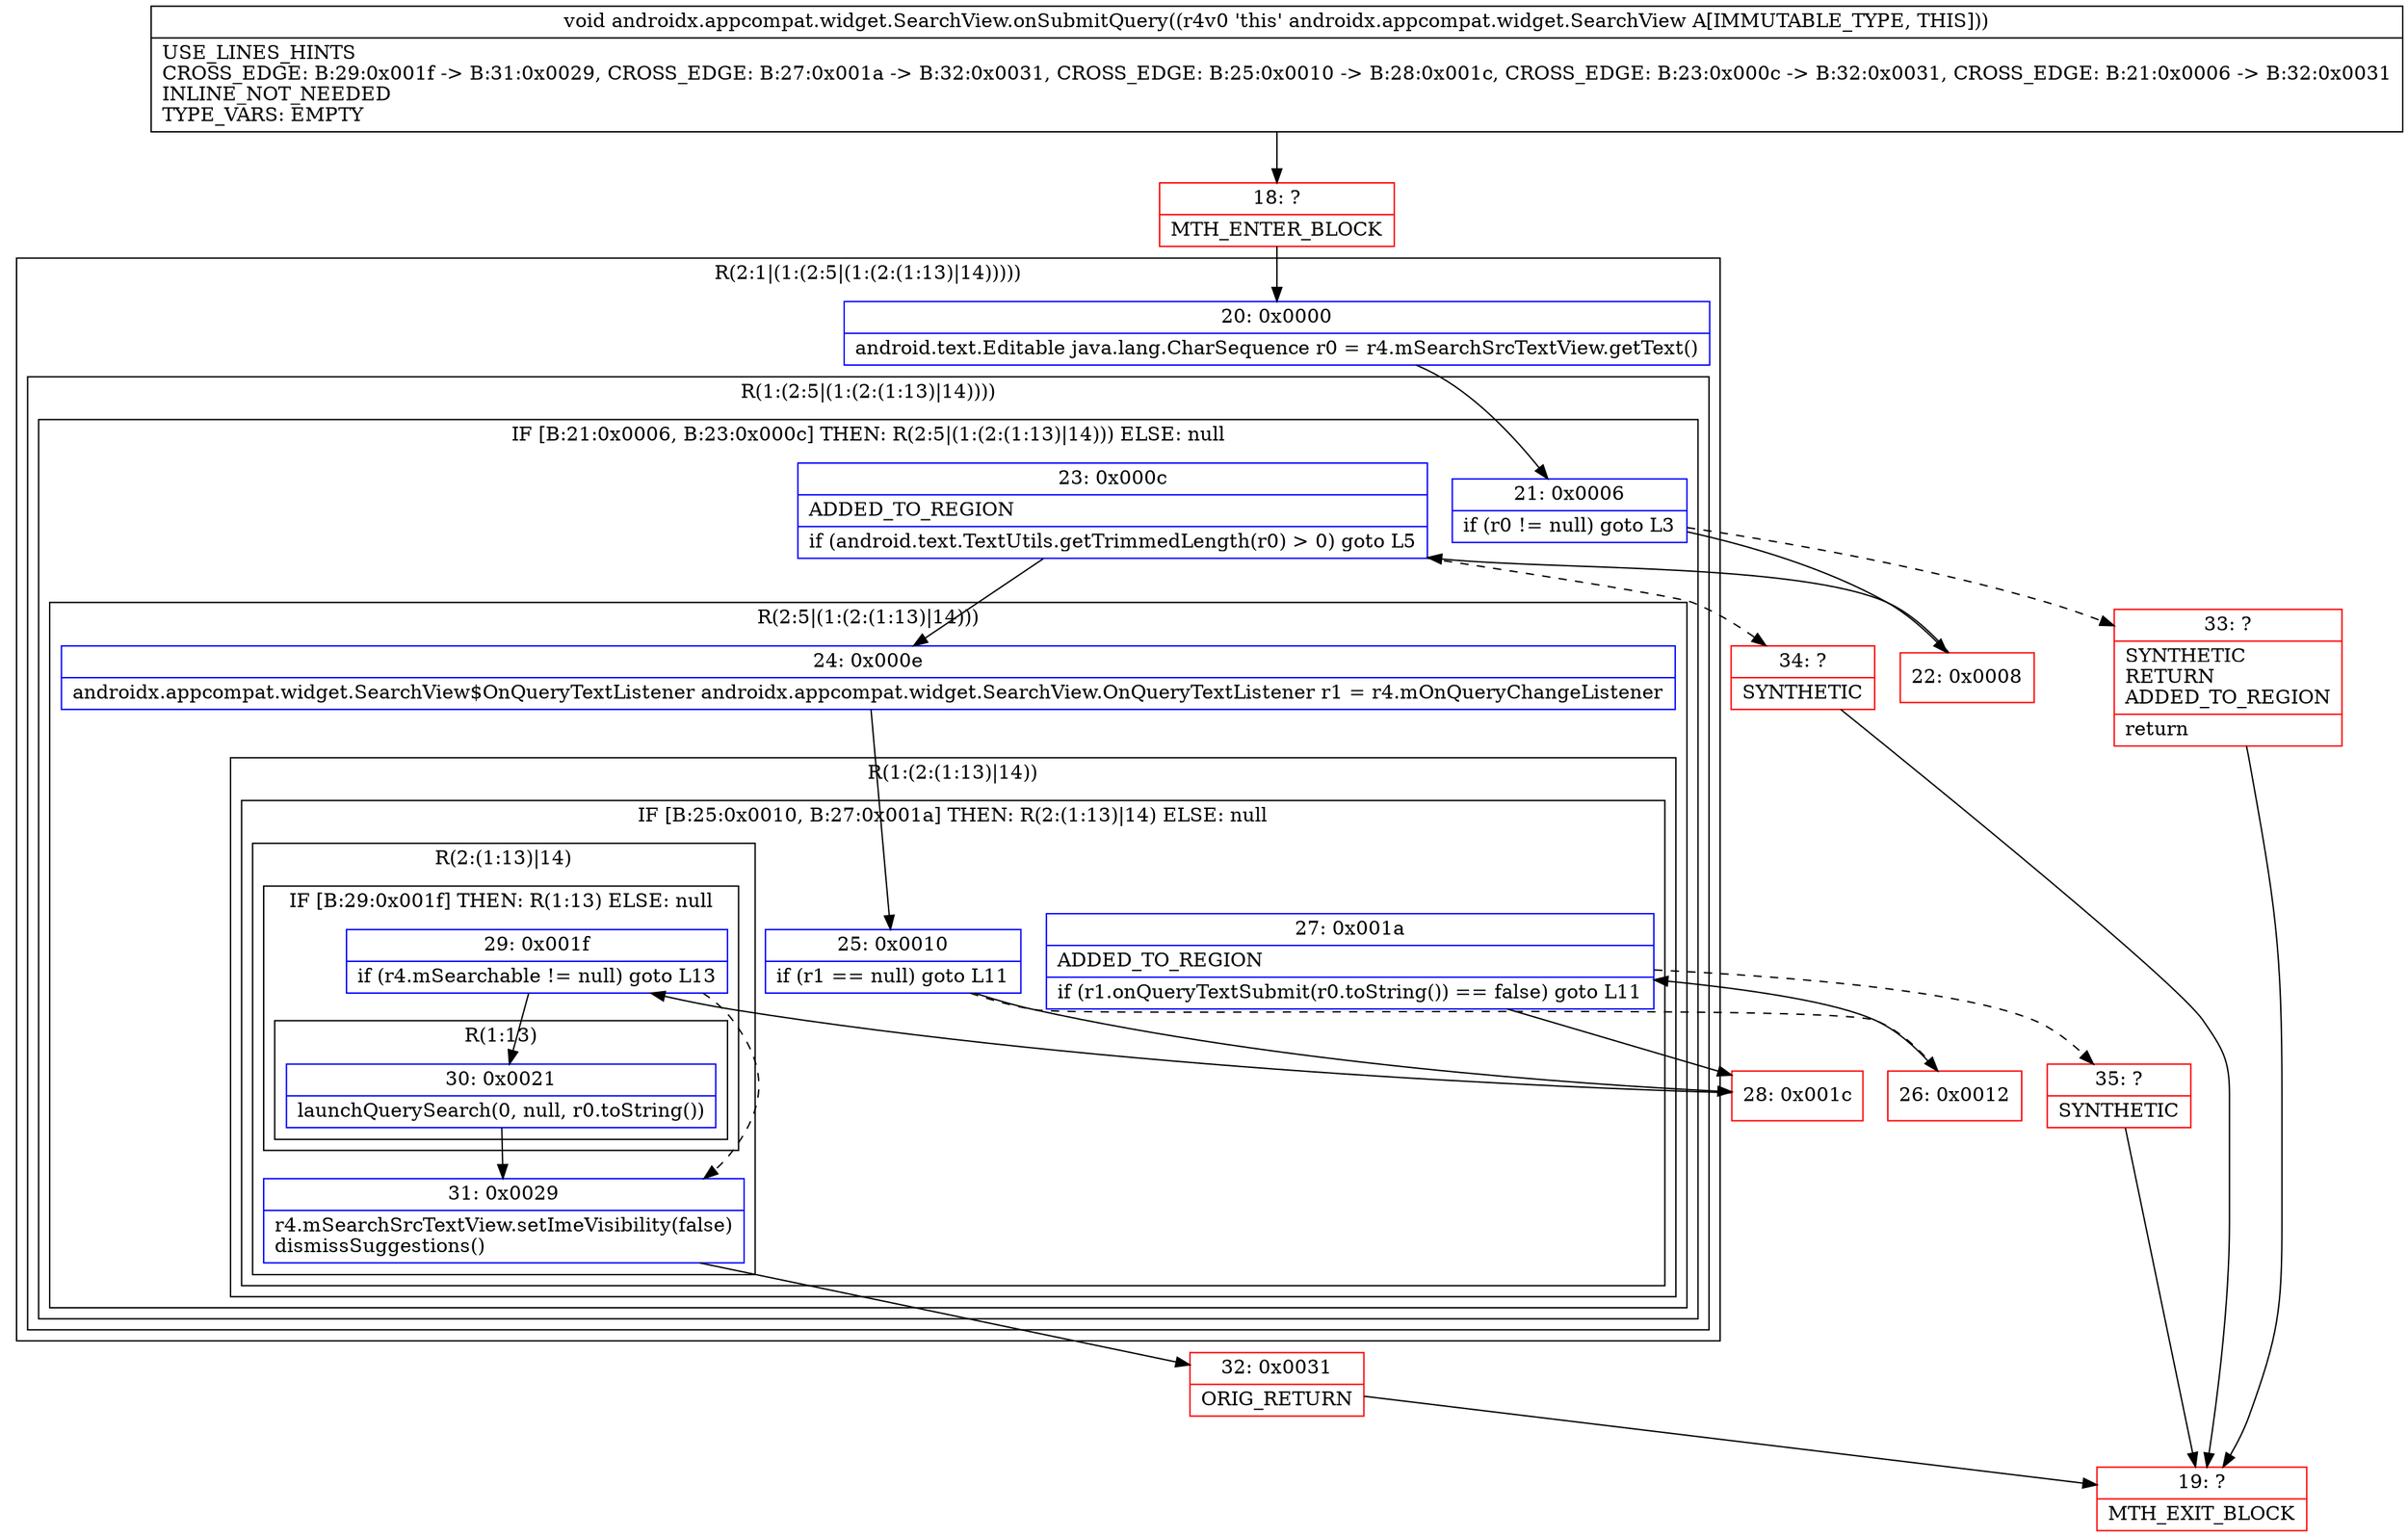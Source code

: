 digraph "CFG forandroidx.appcompat.widget.SearchView.onSubmitQuery()V" {
subgraph cluster_Region_214349835 {
label = "R(2:1|(1:(2:5|(1:(2:(1:13)|14)))))";
node [shape=record,color=blue];
Node_20 [shape=record,label="{20\:\ 0x0000|android.text.Editable java.lang.CharSequence r0 = r4.mSearchSrcTextView.getText()\l}"];
subgraph cluster_Region_1341976436 {
label = "R(1:(2:5|(1:(2:(1:13)|14))))";
node [shape=record,color=blue];
subgraph cluster_IfRegion_1853561858 {
label = "IF [B:21:0x0006, B:23:0x000c] THEN: R(2:5|(1:(2:(1:13)|14))) ELSE: null";
node [shape=record,color=blue];
Node_21 [shape=record,label="{21\:\ 0x0006|if (r0 != null) goto L3\l}"];
Node_23 [shape=record,label="{23\:\ 0x000c|ADDED_TO_REGION\l|if (android.text.TextUtils.getTrimmedLength(r0) \> 0) goto L5\l}"];
subgraph cluster_Region_853794846 {
label = "R(2:5|(1:(2:(1:13)|14)))";
node [shape=record,color=blue];
Node_24 [shape=record,label="{24\:\ 0x000e|androidx.appcompat.widget.SearchView$OnQueryTextListener androidx.appcompat.widget.SearchView.OnQueryTextListener r1 = r4.mOnQueryChangeListener\l}"];
subgraph cluster_Region_819272198 {
label = "R(1:(2:(1:13)|14))";
node [shape=record,color=blue];
subgraph cluster_IfRegion_227267867 {
label = "IF [B:25:0x0010, B:27:0x001a] THEN: R(2:(1:13)|14) ELSE: null";
node [shape=record,color=blue];
Node_25 [shape=record,label="{25\:\ 0x0010|if (r1 == null) goto L11\l}"];
Node_27 [shape=record,label="{27\:\ 0x001a|ADDED_TO_REGION\l|if (r1.onQueryTextSubmit(r0.toString()) == false) goto L11\l}"];
subgraph cluster_Region_166807925 {
label = "R(2:(1:13)|14)";
node [shape=record,color=blue];
subgraph cluster_IfRegion_1690317875 {
label = "IF [B:29:0x001f] THEN: R(1:13) ELSE: null";
node [shape=record,color=blue];
Node_29 [shape=record,label="{29\:\ 0x001f|if (r4.mSearchable != null) goto L13\l}"];
subgraph cluster_Region_198969230 {
label = "R(1:13)";
node [shape=record,color=blue];
Node_30 [shape=record,label="{30\:\ 0x0021|launchQuerySearch(0, null, r0.toString())\l}"];
}
}
Node_31 [shape=record,label="{31\:\ 0x0029|r4.mSearchSrcTextView.setImeVisibility(false)\ldismissSuggestions()\l}"];
}
}
}
}
}
}
}
Node_18 [shape=record,color=red,label="{18\:\ ?|MTH_ENTER_BLOCK\l}"];
Node_22 [shape=record,color=red,label="{22\:\ 0x0008}"];
Node_26 [shape=record,color=red,label="{26\:\ 0x0012}"];
Node_35 [shape=record,color=red,label="{35\:\ ?|SYNTHETIC\l}"];
Node_19 [shape=record,color=red,label="{19\:\ ?|MTH_EXIT_BLOCK\l}"];
Node_28 [shape=record,color=red,label="{28\:\ 0x001c}"];
Node_32 [shape=record,color=red,label="{32\:\ 0x0031|ORIG_RETURN\l}"];
Node_34 [shape=record,color=red,label="{34\:\ ?|SYNTHETIC\l}"];
Node_33 [shape=record,color=red,label="{33\:\ ?|SYNTHETIC\lRETURN\lADDED_TO_REGION\l|return\l}"];
MethodNode[shape=record,label="{void androidx.appcompat.widget.SearchView.onSubmitQuery((r4v0 'this' androidx.appcompat.widget.SearchView A[IMMUTABLE_TYPE, THIS]))  | USE_LINES_HINTS\lCROSS_EDGE: B:29:0x001f \-\> B:31:0x0029, CROSS_EDGE: B:27:0x001a \-\> B:32:0x0031, CROSS_EDGE: B:25:0x0010 \-\> B:28:0x001c, CROSS_EDGE: B:23:0x000c \-\> B:32:0x0031, CROSS_EDGE: B:21:0x0006 \-\> B:32:0x0031\lINLINE_NOT_NEEDED\lTYPE_VARS: EMPTY\l}"];
MethodNode -> Node_18;Node_20 -> Node_21;
Node_21 -> Node_22;
Node_21 -> Node_33[style=dashed];
Node_23 -> Node_24;
Node_23 -> Node_34[style=dashed];
Node_24 -> Node_25;
Node_25 -> Node_26[style=dashed];
Node_25 -> Node_28;
Node_27 -> Node_28;
Node_27 -> Node_35[style=dashed];
Node_29 -> Node_30;
Node_29 -> Node_31[style=dashed];
Node_30 -> Node_31;
Node_31 -> Node_32;
Node_18 -> Node_20;
Node_22 -> Node_23;
Node_26 -> Node_27;
Node_35 -> Node_19;
Node_28 -> Node_29;
Node_32 -> Node_19;
Node_34 -> Node_19;
Node_33 -> Node_19;
}

